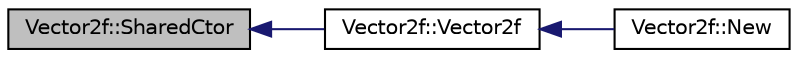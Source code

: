 digraph "Vector2f::SharedCtor"
{
 // INTERACTIVE_SVG=YES
  edge [fontname="Helvetica",fontsize="10",labelfontname="Helvetica",labelfontsize="10"];
  node [fontname="Helvetica",fontsize="10",shape=record];
  rankdir="LR";
  Node1 [label="Vector2f::SharedCtor",height=0.2,width=0.4,color="black", fillcolor="grey75", style="filled", fontcolor="black"];
  Node1 -> Node2 [dir="back",color="midnightblue",fontsize="10",style="solid",fontname="Helvetica"];
  Node2 [label="Vector2f::Vector2f",height=0.2,width=0.4,color="black", fillcolor="white", style="filled",URL="$da/dc2/class_vector2f.html#a3db9a868c58bc809e5e09a88d65a77ec"];
  Node2 -> Node3 [dir="back",color="midnightblue",fontsize="10",style="solid",fontname="Helvetica"];
  Node3 [label="Vector2f::New",height=0.2,width=0.4,color="black", fillcolor="white", style="filled",URL="$da/dc2/class_vector2f.html#aea3bf59aa5e12e8d232d2dcb797730fb"];
}
